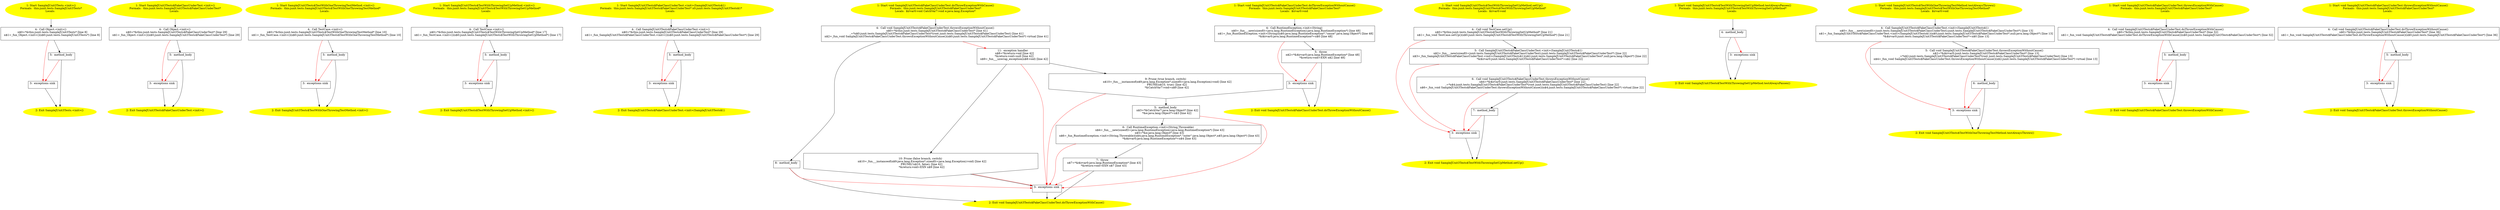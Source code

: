 /* @generated */
digraph cfg {
"junit.tests.SampleJUnit3Tests.<init>().1228e35140ab5689ddb210d3cf39b9a6_1" [label="1: Start SampleJUnit3Tests.<init>()\nFormals:  this:junit.tests.SampleJUnit3Tests*\nLocals:  \n  " color=yellow style=filled]
	

	 "junit.tests.SampleJUnit3Tests.<init>().1228e35140ab5689ddb210d3cf39b9a6_1" -> "junit.tests.SampleJUnit3Tests.<init>().1228e35140ab5689ddb210d3cf39b9a6_4" ;
"junit.tests.SampleJUnit3Tests.<init>().1228e35140ab5689ddb210d3cf39b9a6_2" [label="2: Exit SampleJUnit3Tests.<init>() \n  " color=yellow style=filled]
	

"junit.tests.SampleJUnit3Tests.<init>().1228e35140ab5689ddb210d3cf39b9a6_3" [label="3:  exceptions sink \n  " shape="box"]
	

	 "junit.tests.SampleJUnit3Tests.<init>().1228e35140ab5689ddb210d3cf39b9a6_3" -> "junit.tests.SampleJUnit3Tests.<init>().1228e35140ab5689ddb210d3cf39b9a6_2" ;
"junit.tests.SampleJUnit3Tests.<init>().1228e35140ab5689ddb210d3cf39b9a6_4" [label="4:  Call Object.<init>() \n   n$0=*&this:junit.tests.SampleJUnit3Tests* [line 8]\n  n$1=_fun_Object.<init>()(n$0:junit.tests.SampleJUnit3Tests*) [line 8]\n " shape="box"]
	

	 "junit.tests.SampleJUnit3Tests.<init>().1228e35140ab5689ddb210d3cf39b9a6_4" -> "junit.tests.SampleJUnit3Tests.<init>().1228e35140ab5689ddb210d3cf39b9a6_5" ;
	 "junit.tests.SampleJUnit3Tests.<init>().1228e35140ab5689ddb210d3cf39b9a6_4" -> "junit.tests.SampleJUnit3Tests.<init>().1228e35140ab5689ddb210d3cf39b9a6_3" [color="red" ];
"junit.tests.SampleJUnit3Tests.<init>().1228e35140ab5689ddb210d3cf39b9a6_5" [label="5:  method_body \n  " shape="box"]
	

	 "junit.tests.SampleJUnit3Tests.<init>().1228e35140ab5689ddb210d3cf39b9a6_5" -> "junit.tests.SampleJUnit3Tests.<init>().1228e35140ab5689ddb210d3cf39b9a6_2" ;
	 "junit.tests.SampleJUnit3Tests.<init>().1228e35140ab5689ddb210d3cf39b9a6_5" -> "junit.tests.SampleJUnit3Tests.<init>().1228e35140ab5689ddb210d3cf39b9a6_3" [color="red" ];
"junit.tests.SampleJUnit3Tests$FakeClassUnderTest.<init>().aaafb9eef0e173ea286e166550445005_1" [label="1: Start SampleJUnit3Tests$FakeClassUnderTest.<init>()\nFormals:  this:junit.tests.SampleJUnit3Tests$FakeClassUnderTest*\nLocals:  \n  " color=yellow style=filled]
	

	 "junit.tests.SampleJUnit3Tests$FakeClassUnderTest.<init>().aaafb9eef0e173ea286e166550445005_1" -> "junit.tests.SampleJUnit3Tests$FakeClassUnderTest.<init>().aaafb9eef0e173ea286e166550445005_4" ;
"junit.tests.SampleJUnit3Tests$FakeClassUnderTest.<init>().aaafb9eef0e173ea286e166550445005_2" [label="2: Exit SampleJUnit3Tests$FakeClassUnderTest.<init>() \n  " color=yellow style=filled]
	

"junit.tests.SampleJUnit3Tests$FakeClassUnderTest.<init>().aaafb9eef0e173ea286e166550445005_3" [label="3:  exceptions sink \n  " shape="box"]
	

	 "junit.tests.SampleJUnit3Tests$FakeClassUnderTest.<init>().aaafb9eef0e173ea286e166550445005_3" -> "junit.tests.SampleJUnit3Tests$FakeClassUnderTest.<init>().aaafb9eef0e173ea286e166550445005_2" ;
"junit.tests.SampleJUnit3Tests$FakeClassUnderTest.<init>().aaafb9eef0e173ea286e166550445005_4" [label="4:  Call Object.<init>() \n   n$0=*&this:junit.tests.SampleJUnit3Tests$FakeClassUnderTest* [line 29]\n  n$1=_fun_Object.<init>()(n$0:junit.tests.SampleJUnit3Tests$FakeClassUnderTest*) [line 29]\n " shape="box"]
	

	 "junit.tests.SampleJUnit3Tests$FakeClassUnderTest.<init>().aaafb9eef0e173ea286e166550445005_4" -> "junit.tests.SampleJUnit3Tests$FakeClassUnderTest.<init>().aaafb9eef0e173ea286e166550445005_5" ;
	 "junit.tests.SampleJUnit3Tests$FakeClassUnderTest.<init>().aaafb9eef0e173ea286e166550445005_4" -> "junit.tests.SampleJUnit3Tests$FakeClassUnderTest.<init>().aaafb9eef0e173ea286e166550445005_3" [color="red" ];
"junit.tests.SampleJUnit3Tests$FakeClassUnderTest.<init>().aaafb9eef0e173ea286e166550445005_5" [label="5:  method_body \n  " shape="box"]
	

	 "junit.tests.SampleJUnit3Tests$FakeClassUnderTest.<init>().aaafb9eef0e173ea286e166550445005_5" -> "junit.tests.SampleJUnit3Tests$FakeClassUnderTest.<init>().aaafb9eef0e173ea286e166550445005_2" ;
	 "junit.tests.SampleJUnit3Tests$FakeClassUnderTest.<init>().aaafb9eef0e173ea286e166550445005_5" -> "junit.tests.SampleJUnit3Tests$FakeClassUnderTest.<init>().aaafb9eef0e173ea286e166550445005_3" [color="red" ];
"junit.tests.SampleJUnit3Tests$TestWithOneThrowingTestMethod.<init>().9f5c295ded2c5112a39e0e177d56e589_1" [label="1: Start SampleJUnit3Tests$TestWithOneThrowingTestMethod.<init>()\nFormals:  this:junit.tests.SampleJUnit3Tests$TestWithOneThrowingTestMethod*\nLocals:  \n  " color=yellow style=filled]
	

	 "junit.tests.SampleJUnit3Tests$TestWithOneThrowingTestMethod.<init>().9f5c295ded2c5112a39e0e177d56e589_1" -> "junit.tests.SampleJUnit3Tests$TestWithOneThrowingTestMethod.<init>().9f5c295ded2c5112a39e0e177d56e589_4" ;
"junit.tests.SampleJUnit3Tests$TestWithOneThrowingTestMethod.<init>().9f5c295ded2c5112a39e0e177d56e589_2" [label="2: Exit SampleJUnit3Tests$TestWithOneThrowingTestMethod.<init>() \n  " color=yellow style=filled]
	

"junit.tests.SampleJUnit3Tests$TestWithOneThrowingTestMethod.<init>().9f5c295ded2c5112a39e0e177d56e589_3" [label="3:  exceptions sink \n  " shape="box"]
	

	 "junit.tests.SampleJUnit3Tests$TestWithOneThrowingTestMethod.<init>().9f5c295ded2c5112a39e0e177d56e589_3" -> "junit.tests.SampleJUnit3Tests$TestWithOneThrowingTestMethod.<init>().9f5c295ded2c5112a39e0e177d56e589_2" ;
"junit.tests.SampleJUnit3Tests$TestWithOneThrowingTestMethod.<init>().9f5c295ded2c5112a39e0e177d56e589_4" [label="4:  Call TestCase.<init>() \n   n$0=*&this:junit.tests.SampleJUnit3Tests$TestWithOneThrowingTestMethod* [line 10]\n  n$1=_fun_TestCase.<init>()(n$0:junit.tests.SampleJUnit3Tests$TestWithOneThrowingTestMethod*) [line 10]\n " shape="box"]
	

	 "junit.tests.SampleJUnit3Tests$TestWithOneThrowingTestMethod.<init>().9f5c295ded2c5112a39e0e177d56e589_4" -> "junit.tests.SampleJUnit3Tests$TestWithOneThrowingTestMethod.<init>().9f5c295ded2c5112a39e0e177d56e589_5" ;
	 "junit.tests.SampleJUnit3Tests$TestWithOneThrowingTestMethod.<init>().9f5c295ded2c5112a39e0e177d56e589_4" -> "junit.tests.SampleJUnit3Tests$TestWithOneThrowingTestMethod.<init>().9f5c295ded2c5112a39e0e177d56e589_3" [color="red" ];
"junit.tests.SampleJUnit3Tests$TestWithOneThrowingTestMethod.<init>().9f5c295ded2c5112a39e0e177d56e589_5" [label="5:  method_body \n  " shape="box"]
	

	 "junit.tests.SampleJUnit3Tests$TestWithOneThrowingTestMethod.<init>().9f5c295ded2c5112a39e0e177d56e589_5" -> "junit.tests.SampleJUnit3Tests$TestWithOneThrowingTestMethod.<init>().9f5c295ded2c5112a39e0e177d56e589_2" ;
	 "junit.tests.SampleJUnit3Tests$TestWithOneThrowingTestMethod.<init>().9f5c295ded2c5112a39e0e177d56e589_5" -> "junit.tests.SampleJUnit3Tests$TestWithOneThrowingTestMethod.<init>().9f5c295ded2c5112a39e0e177d56e589_3" [color="red" ];
"junit.tests.SampleJUnit3Tests$TestWithThrowingSetUpMethod.<init>().1bddb29b7a64970adbee487680e95106_1" [label="1: Start SampleJUnit3Tests$TestWithThrowingSetUpMethod.<init>()\nFormals:  this:junit.tests.SampleJUnit3Tests$TestWithThrowingSetUpMethod*\nLocals:  \n  " color=yellow style=filled]
	

	 "junit.tests.SampleJUnit3Tests$TestWithThrowingSetUpMethod.<init>().1bddb29b7a64970adbee487680e95106_1" -> "junit.tests.SampleJUnit3Tests$TestWithThrowingSetUpMethod.<init>().1bddb29b7a64970adbee487680e95106_4" ;
"junit.tests.SampleJUnit3Tests$TestWithThrowingSetUpMethod.<init>().1bddb29b7a64970adbee487680e95106_2" [label="2: Exit SampleJUnit3Tests$TestWithThrowingSetUpMethod.<init>() \n  " color=yellow style=filled]
	

"junit.tests.SampleJUnit3Tests$TestWithThrowingSetUpMethod.<init>().1bddb29b7a64970adbee487680e95106_3" [label="3:  exceptions sink \n  " shape="box"]
	

	 "junit.tests.SampleJUnit3Tests$TestWithThrowingSetUpMethod.<init>().1bddb29b7a64970adbee487680e95106_3" -> "junit.tests.SampleJUnit3Tests$TestWithThrowingSetUpMethod.<init>().1bddb29b7a64970adbee487680e95106_2" ;
"junit.tests.SampleJUnit3Tests$TestWithThrowingSetUpMethod.<init>().1bddb29b7a64970adbee487680e95106_4" [label="4:  Call TestCase.<init>() \n   n$0=*&this:junit.tests.SampleJUnit3Tests$TestWithThrowingSetUpMethod* [line 17]\n  n$1=_fun_TestCase.<init>()(n$0:junit.tests.SampleJUnit3Tests$TestWithThrowingSetUpMethod*) [line 17]\n " shape="box"]
	

	 "junit.tests.SampleJUnit3Tests$TestWithThrowingSetUpMethod.<init>().1bddb29b7a64970adbee487680e95106_4" -> "junit.tests.SampleJUnit3Tests$TestWithThrowingSetUpMethod.<init>().1bddb29b7a64970adbee487680e95106_5" ;
	 "junit.tests.SampleJUnit3Tests$TestWithThrowingSetUpMethod.<init>().1bddb29b7a64970adbee487680e95106_4" -> "junit.tests.SampleJUnit3Tests$TestWithThrowingSetUpMethod.<init>().1bddb29b7a64970adbee487680e95106_3" [color="red" ];
"junit.tests.SampleJUnit3Tests$TestWithThrowingSetUpMethod.<init>().1bddb29b7a64970adbee487680e95106_5" [label="5:  method_body \n  " shape="box"]
	

	 "junit.tests.SampleJUnit3Tests$TestWithThrowingSetUpMethod.<init>().1bddb29b7a64970adbee487680e95106_5" -> "junit.tests.SampleJUnit3Tests$TestWithThrowingSetUpMethod.<init>().1bddb29b7a64970adbee487680e95106_2" ;
	 "junit.tests.SampleJUnit3Tests$TestWithThrowingSetUpMethod.<init>().1bddb29b7a64970adbee487680e95106_5" -> "junit.tests.SampleJUnit3Tests$TestWithThrowingSetUpMethod.<init>().1bddb29b7a64970adbee487680e95106_3" [color="red" ];
"junit.tests.SampleJUnit3Tests$FakeClassUnderTest.<init>(junit.tests.SampleJUnit3Tests$1).57675d90e89cbffa20203db6759f177a_1" [label="1: Start SampleJUnit3Tests$FakeClassUnderTest.<init>(SampleJUnit3Tests$1)\nFormals:  this:junit.tests.SampleJUnit3Tests$FakeClassUnderTest* x0:junit.tests.SampleJUnit3Tests$1*\nLocals:  \n  " color=yellow style=filled]
	

	 "junit.tests.SampleJUnit3Tests$FakeClassUnderTest.<init>(junit.tests.SampleJUnit3Tests$1).57675d90e89cbffa20203db6759f177a_1" -> "junit.tests.SampleJUnit3Tests$FakeClassUnderTest.<init>(junit.tests.SampleJUnit3Tests$1).57675d90e89cbffa20203db6759f177a_4" ;
"junit.tests.SampleJUnit3Tests$FakeClassUnderTest.<init>(junit.tests.SampleJUnit3Tests$1).57675d90e89cbffa20203db6759f177a_2" [label="2: Exit SampleJUnit3Tests$FakeClassUnderTest.<init>(SampleJUnit3Tests$1) \n  " color=yellow style=filled]
	

"junit.tests.SampleJUnit3Tests$FakeClassUnderTest.<init>(junit.tests.SampleJUnit3Tests$1).57675d90e89cbffa20203db6759f177a_3" [label="3:  exceptions sink \n  " shape="box"]
	

	 "junit.tests.SampleJUnit3Tests$FakeClassUnderTest.<init>(junit.tests.SampleJUnit3Tests$1).57675d90e89cbffa20203db6759f177a_3" -> "junit.tests.SampleJUnit3Tests$FakeClassUnderTest.<init>(junit.tests.SampleJUnit3Tests$1).57675d90e89cbffa20203db6759f177a_2" ;
"junit.tests.SampleJUnit3Tests$FakeClassUnderTest.<init>(junit.tests.SampleJUnit3Tests$1).57675d90e89cbffa20203db6759f177a_4" [label="4:  Call SampleJUnit3Tests$FakeClassUnderTest.<init>() \n   n$0=*&this:junit.tests.SampleJUnit3Tests$FakeClassUnderTest* [line 29]\n  n$1=_fun_SampleJUnit3Tests$FakeClassUnderTest.<init>()(n$0:junit.tests.SampleJUnit3Tests$FakeClassUnderTest*) [line 29]\n " shape="box"]
	

	 "junit.tests.SampleJUnit3Tests$FakeClassUnderTest.<init>(junit.tests.SampleJUnit3Tests$1).57675d90e89cbffa20203db6759f177a_4" -> "junit.tests.SampleJUnit3Tests$FakeClassUnderTest.<init>(junit.tests.SampleJUnit3Tests$1).57675d90e89cbffa20203db6759f177a_5" ;
	 "junit.tests.SampleJUnit3Tests$FakeClassUnderTest.<init>(junit.tests.SampleJUnit3Tests$1).57675d90e89cbffa20203db6759f177a_4" -> "junit.tests.SampleJUnit3Tests$FakeClassUnderTest.<init>(junit.tests.SampleJUnit3Tests$1).57675d90e89cbffa20203db6759f177a_3" [color="red" ];
"junit.tests.SampleJUnit3Tests$FakeClassUnderTest.<init>(junit.tests.SampleJUnit3Tests$1).57675d90e89cbffa20203db6759f177a_5" [label="5:  method_body \n  " shape="box"]
	

	 "junit.tests.SampleJUnit3Tests$FakeClassUnderTest.<init>(junit.tests.SampleJUnit3Tests$1).57675d90e89cbffa20203db6759f177a_5" -> "junit.tests.SampleJUnit3Tests$FakeClassUnderTest.<init>(junit.tests.SampleJUnit3Tests$1).57675d90e89cbffa20203db6759f177a_2" ;
	 "junit.tests.SampleJUnit3Tests$FakeClassUnderTest.<init>(junit.tests.SampleJUnit3Tests$1).57675d90e89cbffa20203db6759f177a_5" -> "junit.tests.SampleJUnit3Tests$FakeClassUnderTest.<init>(junit.tests.SampleJUnit3Tests$1).57675d90e89cbffa20203db6759f177a_3" [color="red" ];
"junit.tests.SampleJUnit3Tests$FakeClassUnderTest.doThrowExceptionWithCause():void.85aa9318cd1348ac11d1b9b3bd4ca924_1" [label="1: Start void SampleJUnit3Tests$FakeClassUnderTest.doThrowExceptionWithCause()\nFormals:  this:junit.tests.SampleJUnit3Tests$FakeClassUnderTest*\nLocals:  $irvar0:void CatchVar7:void e:java.lang.Exception* \n  " color=yellow style=filled]
	

	 "junit.tests.SampleJUnit3Tests$FakeClassUnderTest.doThrowExceptionWithCause():void.85aa9318cd1348ac11d1b9b3bd4ca924_1" -> "junit.tests.SampleJUnit3Tests$FakeClassUnderTest.doThrowExceptionWithCause():void.85aa9318cd1348ac11d1b9b3bd4ca924_4" ;
"junit.tests.SampleJUnit3Tests$FakeClassUnderTest.doThrowExceptionWithCause():void.85aa9318cd1348ac11d1b9b3bd4ca924_2" [label="2: Exit void SampleJUnit3Tests$FakeClassUnderTest.doThrowExceptionWithCause() \n  " color=yellow style=filled]
	

"junit.tests.SampleJUnit3Tests$FakeClassUnderTest.doThrowExceptionWithCause():void.85aa9318cd1348ac11d1b9b3bd4ca924_3" [label="3:  exceptions sink \n  " shape="box"]
	

	 "junit.tests.SampleJUnit3Tests$FakeClassUnderTest.doThrowExceptionWithCause():void.85aa9318cd1348ac11d1b9b3bd4ca924_3" -> "junit.tests.SampleJUnit3Tests$FakeClassUnderTest.doThrowExceptionWithCause():void.85aa9318cd1348ac11d1b9b3bd4ca924_2" ;
"junit.tests.SampleJUnit3Tests$FakeClassUnderTest.doThrowExceptionWithCause():void.85aa9318cd1348ac11d1b9b3bd4ca924_4" [label="4:  Call void SampleJUnit3Tests$FakeClassUnderTest.throwsExceptionWithoutCause() \n   n$0=*&this:junit.tests.SampleJUnit3Tests$FakeClassUnderTest* [line 41]\n  _=*n$0:junit.tests.SampleJUnit3Tests$FakeClassUnderTest*(root junit.tests.SampleJUnit3Tests$FakeClassUnderTest) [line 41]\n  n$2=_fun_void SampleJUnit3Tests$FakeClassUnderTest.throwsExceptionWithoutCause()(n$0:junit.tests.SampleJUnit3Tests$FakeClassUnderTest*) virtual [line 41]\n " shape="box"]
	

	 "junit.tests.SampleJUnit3Tests$FakeClassUnderTest.doThrowExceptionWithCause():void.85aa9318cd1348ac11d1b9b3bd4ca924_4" -> "junit.tests.SampleJUnit3Tests$FakeClassUnderTest.doThrowExceptionWithCause():void.85aa9318cd1348ac11d1b9b3bd4ca924_8" ;
	 "junit.tests.SampleJUnit3Tests$FakeClassUnderTest.doThrowExceptionWithCause():void.85aa9318cd1348ac11d1b9b3bd4ca924_4" -> "junit.tests.SampleJUnit3Tests$FakeClassUnderTest.doThrowExceptionWithCause():void.85aa9318cd1348ac11d1b9b3bd4ca924_11" [color="red" ];
"junit.tests.SampleJUnit3Tests$FakeClassUnderTest.doThrowExceptionWithCause():void.85aa9318cd1348ac11d1b9b3bd4ca924_5" [label="5:  method_body \n   n$3=*&CatchVar7:java.lang.Object* [line 42]\n  *&e:java.lang.Object*=n$3 [line 42]\n " shape="box"]
	

	 "junit.tests.SampleJUnit3Tests$FakeClassUnderTest.doThrowExceptionWithCause():void.85aa9318cd1348ac11d1b9b3bd4ca924_5" -> "junit.tests.SampleJUnit3Tests$FakeClassUnderTest.doThrowExceptionWithCause():void.85aa9318cd1348ac11d1b9b3bd4ca924_6" ;
	 "junit.tests.SampleJUnit3Tests$FakeClassUnderTest.doThrowExceptionWithCause():void.85aa9318cd1348ac11d1b9b3bd4ca924_5" -> "junit.tests.SampleJUnit3Tests$FakeClassUnderTest.doThrowExceptionWithCause():void.85aa9318cd1348ac11d1b9b3bd4ca924_3" [color="red" ];
"junit.tests.SampleJUnit3Tests$FakeClassUnderTest.doThrowExceptionWithCause():void.85aa9318cd1348ac11d1b9b3bd4ca924_6" [label="6:  Call RuntimeException.<init>(String,Throwable) \n   n$4=_fun___new(sizeof(t=java.lang.RuntimeException):java.lang.RuntimeException*) [line 43]\n  n$5=*&e:java.lang.Object* [line 43]\n  n$6=_fun_RuntimeException.<init>(String,Throwable)(n$4:java.lang.RuntimeException*,\"outer\":java.lang.Object*,n$5:java.lang.Object*) [line 43]\n  *&$irvar0:java.lang.RuntimeException*=n$4 [line 43]\n " shape="box"]
	

	 "junit.tests.SampleJUnit3Tests$FakeClassUnderTest.doThrowExceptionWithCause():void.85aa9318cd1348ac11d1b9b3bd4ca924_6" -> "junit.tests.SampleJUnit3Tests$FakeClassUnderTest.doThrowExceptionWithCause():void.85aa9318cd1348ac11d1b9b3bd4ca924_7" ;
	 "junit.tests.SampleJUnit3Tests$FakeClassUnderTest.doThrowExceptionWithCause():void.85aa9318cd1348ac11d1b9b3bd4ca924_6" -> "junit.tests.SampleJUnit3Tests$FakeClassUnderTest.doThrowExceptionWithCause():void.85aa9318cd1348ac11d1b9b3bd4ca924_3" [color="red" ];
"junit.tests.SampleJUnit3Tests$FakeClassUnderTest.doThrowExceptionWithCause():void.85aa9318cd1348ac11d1b9b3bd4ca924_7" [label="7:  throw \n   n$7=*&$irvar0:java.lang.RuntimeException* [line 43]\n  *&return:void=EXN n$7 [line 43]\n " shape="box"]
	

	 "junit.tests.SampleJUnit3Tests$FakeClassUnderTest.doThrowExceptionWithCause():void.85aa9318cd1348ac11d1b9b3bd4ca924_7" -> "junit.tests.SampleJUnit3Tests$FakeClassUnderTest.doThrowExceptionWithCause():void.85aa9318cd1348ac11d1b9b3bd4ca924_2" ;
	 "junit.tests.SampleJUnit3Tests$FakeClassUnderTest.doThrowExceptionWithCause():void.85aa9318cd1348ac11d1b9b3bd4ca924_7" -> "junit.tests.SampleJUnit3Tests$FakeClassUnderTest.doThrowExceptionWithCause():void.85aa9318cd1348ac11d1b9b3bd4ca924_3" [color="red" ];
"junit.tests.SampleJUnit3Tests$FakeClassUnderTest.doThrowExceptionWithCause():void.85aa9318cd1348ac11d1b9b3bd4ca924_8" [label="8:  method_body \n  " shape="box"]
	

	 "junit.tests.SampleJUnit3Tests$FakeClassUnderTest.doThrowExceptionWithCause():void.85aa9318cd1348ac11d1b9b3bd4ca924_8" -> "junit.tests.SampleJUnit3Tests$FakeClassUnderTest.doThrowExceptionWithCause():void.85aa9318cd1348ac11d1b9b3bd4ca924_2" ;
	 "junit.tests.SampleJUnit3Tests$FakeClassUnderTest.doThrowExceptionWithCause():void.85aa9318cd1348ac11d1b9b3bd4ca924_8" -> "junit.tests.SampleJUnit3Tests$FakeClassUnderTest.doThrowExceptionWithCause():void.85aa9318cd1348ac11d1b9b3bd4ca924_3" [color="red" ];
"junit.tests.SampleJUnit3Tests$FakeClassUnderTest.doThrowExceptionWithCause():void.85aa9318cd1348ac11d1b9b3bd4ca924_9" [label="9: Prune (true branch, switch) \n   n$10=_fun___instanceof(n$9:java.lang.Exception*,sizeof(t=java.lang.Exception):void) [line 42]\n  PRUNE(n$10, true); [line 42]\n  *&CatchVar7:void=n$9 [line 42]\n " shape="invhouse"]
	

	 "junit.tests.SampleJUnit3Tests$FakeClassUnderTest.doThrowExceptionWithCause():void.85aa9318cd1348ac11d1b9b3bd4ca924_9" -> "junit.tests.SampleJUnit3Tests$FakeClassUnderTest.doThrowExceptionWithCause():void.85aa9318cd1348ac11d1b9b3bd4ca924_5" ;
	 "junit.tests.SampleJUnit3Tests$FakeClassUnderTest.doThrowExceptionWithCause():void.85aa9318cd1348ac11d1b9b3bd4ca924_9" -> "junit.tests.SampleJUnit3Tests$FakeClassUnderTest.doThrowExceptionWithCause():void.85aa9318cd1348ac11d1b9b3bd4ca924_3" [color="red" ];
"junit.tests.SampleJUnit3Tests$FakeClassUnderTest.doThrowExceptionWithCause():void.85aa9318cd1348ac11d1b9b3bd4ca924_10" [label="10: Prune (false branch, switch) \n   n$10=_fun___instanceof(n$9:java.lang.Exception*,sizeof(t=java.lang.Exception):void) [line 42]\n  PRUNE(!n$10, false); [line 42]\n  *&return:void=EXN n$9 [line 42]\n " shape="invhouse"]
	

	 "junit.tests.SampleJUnit3Tests$FakeClassUnderTest.doThrowExceptionWithCause():void.85aa9318cd1348ac11d1b9b3bd4ca924_10" -> "junit.tests.SampleJUnit3Tests$FakeClassUnderTest.doThrowExceptionWithCause():void.85aa9318cd1348ac11d1b9b3bd4ca924_3" ;
	 "junit.tests.SampleJUnit3Tests$FakeClassUnderTest.doThrowExceptionWithCause():void.85aa9318cd1348ac11d1b9b3bd4ca924_10" -> "junit.tests.SampleJUnit3Tests$FakeClassUnderTest.doThrowExceptionWithCause():void.85aa9318cd1348ac11d1b9b3bd4ca924_3" [color="red" ];
"junit.tests.SampleJUnit3Tests$FakeClassUnderTest.doThrowExceptionWithCause():void.85aa9318cd1348ac11d1b9b3bd4ca924_11" [label="11:  exception handler \n   n$8=*&return:void [line 42]\n  *&return:void=null [line 42]\n  n$9=_fun___unwrap_exception(n$8:void) [line 42]\n " shape="box"]
	

	 "junit.tests.SampleJUnit3Tests$FakeClassUnderTest.doThrowExceptionWithCause():void.85aa9318cd1348ac11d1b9b3bd4ca924_11" -> "junit.tests.SampleJUnit3Tests$FakeClassUnderTest.doThrowExceptionWithCause():void.85aa9318cd1348ac11d1b9b3bd4ca924_9" ;
	 "junit.tests.SampleJUnit3Tests$FakeClassUnderTest.doThrowExceptionWithCause():void.85aa9318cd1348ac11d1b9b3bd4ca924_11" -> "junit.tests.SampleJUnit3Tests$FakeClassUnderTest.doThrowExceptionWithCause():void.85aa9318cd1348ac11d1b9b3bd4ca924_10" ;
	 "junit.tests.SampleJUnit3Tests$FakeClassUnderTest.doThrowExceptionWithCause():void.85aa9318cd1348ac11d1b9b3bd4ca924_11" -> "junit.tests.SampleJUnit3Tests$FakeClassUnderTest.doThrowExceptionWithCause():void.85aa9318cd1348ac11d1b9b3bd4ca924_3" [color="red" ];
"junit.tests.SampleJUnit3Tests$FakeClassUnderTest.doThrowExceptionWithoutCause():void.47ead119248bb6640941c011ebb1da69_1" [label="1: Start void SampleJUnit3Tests$FakeClassUnderTest.doThrowExceptionWithoutCause()\nFormals:  this:junit.tests.SampleJUnit3Tests$FakeClassUnderTest*\nLocals:  $irvar0:void \n  " color=yellow style=filled]
	

	 "junit.tests.SampleJUnit3Tests$FakeClassUnderTest.doThrowExceptionWithoutCause():void.47ead119248bb6640941c011ebb1da69_1" -> "junit.tests.SampleJUnit3Tests$FakeClassUnderTest.doThrowExceptionWithoutCause():void.47ead119248bb6640941c011ebb1da69_4" ;
"junit.tests.SampleJUnit3Tests$FakeClassUnderTest.doThrowExceptionWithoutCause():void.47ead119248bb6640941c011ebb1da69_2" [label="2: Exit void SampleJUnit3Tests$FakeClassUnderTest.doThrowExceptionWithoutCause() \n  " color=yellow style=filled]
	

"junit.tests.SampleJUnit3Tests$FakeClassUnderTest.doThrowExceptionWithoutCause():void.47ead119248bb6640941c011ebb1da69_3" [label="3:  exceptions sink \n  " shape="box"]
	

	 "junit.tests.SampleJUnit3Tests$FakeClassUnderTest.doThrowExceptionWithoutCause():void.47ead119248bb6640941c011ebb1da69_3" -> "junit.tests.SampleJUnit3Tests$FakeClassUnderTest.doThrowExceptionWithoutCause():void.47ead119248bb6640941c011ebb1da69_2" ;
"junit.tests.SampleJUnit3Tests$FakeClassUnderTest.doThrowExceptionWithoutCause():void.47ead119248bb6640941c011ebb1da69_4" [label="4:  Call RuntimeException.<init>(String) \n   n$0=_fun___new(sizeof(t=java.lang.RuntimeException):java.lang.RuntimeException*) [line 48]\n  n$1=_fun_RuntimeException.<init>(String)(n$0:java.lang.RuntimeException*,\"cause\":java.lang.Object*) [line 48]\n  *&$irvar0:java.lang.RuntimeException*=n$0 [line 48]\n " shape="box"]
	

	 "junit.tests.SampleJUnit3Tests$FakeClassUnderTest.doThrowExceptionWithoutCause():void.47ead119248bb6640941c011ebb1da69_4" -> "junit.tests.SampleJUnit3Tests$FakeClassUnderTest.doThrowExceptionWithoutCause():void.47ead119248bb6640941c011ebb1da69_5" ;
	 "junit.tests.SampleJUnit3Tests$FakeClassUnderTest.doThrowExceptionWithoutCause():void.47ead119248bb6640941c011ebb1da69_4" -> "junit.tests.SampleJUnit3Tests$FakeClassUnderTest.doThrowExceptionWithoutCause():void.47ead119248bb6640941c011ebb1da69_3" [color="red" ];
"junit.tests.SampleJUnit3Tests$FakeClassUnderTest.doThrowExceptionWithoutCause():void.47ead119248bb6640941c011ebb1da69_5" [label="5:  throw \n   n$2=*&$irvar0:java.lang.RuntimeException* [line 48]\n  *&return:void=EXN n$2 [line 48]\n " shape="box"]
	

	 "junit.tests.SampleJUnit3Tests$FakeClassUnderTest.doThrowExceptionWithoutCause():void.47ead119248bb6640941c011ebb1da69_5" -> "junit.tests.SampleJUnit3Tests$FakeClassUnderTest.doThrowExceptionWithoutCause():void.47ead119248bb6640941c011ebb1da69_2" ;
	 "junit.tests.SampleJUnit3Tests$FakeClassUnderTest.doThrowExceptionWithoutCause():void.47ead119248bb6640941c011ebb1da69_5" -> "junit.tests.SampleJUnit3Tests$FakeClassUnderTest.doThrowExceptionWithoutCause():void.47ead119248bb6640941c011ebb1da69_3" [color="red" ];
"junit.tests.SampleJUnit3Tests$TestWithThrowingSetUpMethod.setUp():void.77996644cdd1ab3014827418bdee17a6_1" [label="1: Start void SampleJUnit3Tests$TestWithThrowingSetUpMethod.setUp()\nFormals:  this:junit.tests.SampleJUnit3Tests$TestWithThrowingSetUpMethod*\nLocals:  $irvar0:void \n  " color=yellow style=filled]
	

	 "junit.tests.SampleJUnit3Tests$TestWithThrowingSetUpMethod.setUp():void.77996644cdd1ab3014827418bdee17a6_1" -> "junit.tests.SampleJUnit3Tests$TestWithThrowingSetUpMethod.setUp():void.77996644cdd1ab3014827418bdee17a6_4" ;
"junit.tests.SampleJUnit3Tests$TestWithThrowingSetUpMethod.setUp():void.77996644cdd1ab3014827418bdee17a6_2" [label="2: Exit void SampleJUnit3Tests$TestWithThrowingSetUpMethod.setUp() \n  " color=yellow style=filled]
	

"junit.tests.SampleJUnit3Tests$TestWithThrowingSetUpMethod.setUp():void.77996644cdd1ab3014827418bdee17a6_3" [label="3:  exceptions sink \n  " shape="box"]
	

	 "junit.tests.SampleJUnit3Tests$TestWithThrowingSetUpMethod.setUp():void.77996644cdd1ab3014827418bdee17a6_3" -> "junit.tests.SampleJUnit3Tests$TestWithThrowingSetUpMethod.setUp():void.77996644cdd1ab3014827418bdee17a6_2" ;
"junit.tests.SampleJUnit3Tests$TestWithThrowingSetUpMethod.setUp():void.77996644cdd1ab3014827418bdee17a6_4" [label="4:  Call void TestCase.setUp() \n   n$0=*&this:junit.tests.SampleJUnit3Tests$TestWithThrowingSetUpMethod* [line 21]\n  n$1=_fun_void TestCase.setUp()(n$0:junit.tests.SampleJUnit3Tests$TestWithThrowingSetUpMethod*) [line 21]\n " shape="box"]
	

	 "junit.tests.SampleJUnit3Tests$TestWithThrowingSetUpMethod.setUp():void.77996644cdd1ab3014827418bdee17a6_4" -> "junit.tests.SampleJUnit3Tests$TestWithThrowingSetUpMethod.setUp():void.77996644cdd1ab3014827418bdee17a6_5" ;
	 "junit.tests.SampleJUnit3Tests$TestWithThrowingSetUpMethod.setUp():void.77996644cdd1ab3014827418bdee17a6_4" -> "junit.tests.SampleJUnit3Tests$TestWithThrowingSetUpMethod.setUp():void.77996644cdd1ab3014827418bdee17a6_3" [color="red" ];
"junit.tests.SampleJUnit3Tests$TestWithThrowingSetUpMethod.setUp():void.77996644cdd1ab3014827418bdee17a6_5" [label="5:  Call SampleJUnit3Tests$FakeClassUnderTest.<init>(SampleJUnit3Tests$1) \n   n$2=_fun___new(sizeof(t=junit.tests.SampleJUnit3Tests$FakeClassUnderTest):junit.tests.SampleJUnit3Tests$FakeClassUnderTest*) [line 22]\n  n$3=_fun_SampleJUnit3Tests$FakeClassUnderTest.<init>(SampleJUnit3Tests$1)(n$2:junit.tests.SampleJUnit3Tests$FakeClassUnderTest*,null:java.lang.Object*) [line 22]\n  *&$irvar0:junit.tests.SampleJUnit3Tests$FakeClassUnderTest*=n$2 [line 22]\n " shape="box"]
	

	 "junit.tests.SampleJUnit3Tests$TestWithThrowingSetUpMethod.setUp():void.77996644cdd1ab3014827418bdee17a6_5" -> "junit.tests.SampleJUnit3Tests$TestWithThrowingSetUpMethod.setUp():void.77996644cdd1ab3014827418bdee17a6_6" ;
	 "junit.tests.SampleJUnit3Tests$TestWithThrowingSetUpMethod.setUp():void.77996644cdd1ab3014827418bdee17a6_5" -> "junit.tests.SampleJUnit3Tests$TestWithThrowingSetUpMethod.setUp():void.77996644cdd1ab3014827418bdee17a6_3" [color="red" ];
"junit.tests.SampleJUnit3Tests$TestWithThrowingSetUpMethod.setUp():void.77996644cdd1ab3014827418bdee17a6_6" [label="6:  Call void SampleJUnit3Tests$FakeClassUnderTest.throwsExceptionWithoutCause() \n   n$4=*&$irvar0:junit.tests.SampleJUnit3Tests$FakeClassUnderTest* [line 22]\n  _=*n$4:junit.tests.SampleJUnit3Tests$FakeClassUnderTest*(root junit.tests.SampleJUnit3Tests$FakeClassUnderTest) [line 22]\n  n$6=_fun_void SampleJUnit3Tests$FakeClassUnderTest.throwsExceptionWithoutCause()(n$4:junit.tests.SampleJUnit3Tests$FakeClassUnderTest*) virtual [line 22]\n " shape="box"]
	

	 "junit.tests.SampleJUnit3Tests$TestWithThrowingSetUpMethod.setUp():void.77996644cdd1ab3014827418bdee17a6_6" -> "junit.tests.SampleJUnit3Tests$TestWithThrowingSetUpMethod.setUp():void.77996644cdd1ab3014827418bdee17a6_7" ;
	 "junit.tests.SampleJUnit3Tests$TestWithThrowingSetUpMethod.setUp():void.77996644cdd1ab3014827418bdee17a6_6" -> "junit.tests.SampleJUnit3Tests$TestWithThrowingSetUpMethod.setUp():void.77996644cdd1ab3014827418bdee17a6_3" [color="red" ];
"junit.tests.SampleJUnit3Tests$TestWithThrowingSetUpMethod.setUp():void.77996644cdd1ab3014827418bdee17a6_7" [label="7:  method_body \n  " shape="box"]
	

	 "junit.tests.SampleJUnit3Tests$TestWithThrowingSetUpMethod.setUp():void.77996644cdd1ab3014827418bdee17a6_7" -> "junit.tests.SampleJUnit3Tests$TestWithThrowingSetUpMethod.setUp():void.77996644cdd1ab3014827418bdee17a6_2" ;
	 "junit.tests.SampleJUnit3Tests$TestWithThrowingSetUpMethod.setUp():void.77996644cdd1ab3014827418bdee17a6_7" -> "junit.tests.SampleJUnit3Tests$TestWithThrowingSetUpMethod.setUp():void.77996644cdd1ab3014827418bdee17a6_3" [color="red" ];
"junit.tests.SampleJUnit3Tests$TestWithThrowingSetUpMethod.testAlwaysPasses():void.9901e0ccd2d0a309fc5aef0fde049f2b_1" [label="1: Start void SampleJUnit3Tests$TestWithThrowingSetUpMethod.testAlwaysPasses()\nFormals:  this:junit.tests.SampleJUnit3Tests$TestWithThrowingSetUpMethod*\nLocals:  \n  " color=yellow style=filled]
	

	 "junit.tests.SampleJUnit3Tests$TestWithThrowingSetUpMethod.testAlwaysPasses():void.9901e0ccd2d0a309fc5aef0fde049f2b_1" -> "junit.tests.SampleJUnit3Tests$TestWithThrowingSetUpMethod.testAlwaysPasses():void.9901e0ccd2d0a309fc5aef0fde049f2b_4" ;
"junit.tests.SampleJUnit3Tests$TestWithThrowingSetUpMethod.testAlwaysPasses():void.9901e0ccd2d0a309fc5aef0fde049f2b_2" [label="2: Exit void SampleJUnit3Tests$TestWithThrowingSetUpMethod.testAlwaysPasses() \n  " color=yellow style=filled]
	

"junit.tests.SampleJUnit3Tests$TestWithThrowingSetUpMethod.testAlwaysPasses():void.9901e0ccd2d0a309fc5aef0fde049f2b_3" [label="3:  exceptions sink \n  " shape="box"]
	

	 "junit.tests.SampleJUnit3Tests$TestWithThrowingSetUpMethod.testAlwaysPasses():void.9901e0ccd2d0a309fc5aef0fde049f2b_3" -> "junit.tests.SampleJUnit3Tests$TestWithThrowingSetUpMethod.testAlwaysPasses():void.9901e0ccd2d0a309fc5aef0fde049f2b_2" ;
"junit.tests.SampleJUnit3Tests$TestWithThrowingSetUpMethod.testAlwaysPasses():void.9901e0ccd2d0a309fc5aef0fde049f2b_4" [label="4:  method_body \n  " shape="box"]
	

	 "junit.tests.SampleJUnit3Tests$TestWithThrowingSetUpMethod.testAlwaysPasses():void.9901e0ccd2d0a309fc5aef0fde049f2b_4" -> "junit.tests.SampleJUnit3Tests$TestWithThrowingSetUpMethod.testAlwaysPasses():void.9901e0ccd2d0a309fc5aef0fde049f2b_2" ;
	 "junit.tests.SampleJUnit3Tests$TestWithThrowingSetUpMethod.testAlwaysPasses():void.9901e0ccd2d0a309fc5aef0fde049f2b_4" -> "junit.tests.SampleJUnit3Tests$TestWithThrowingSetUpMethod.testAlwaysPasses():void.9901e0ccd2d0a309fc5aef0fde049f2b_3" [color="red" ];
"junit.tests.SampleJUnit3Tests$TestWithOneThrowingTestMethod.testAlwaysThrows():void.c3cbe643f767d54693995efe18b26f51_1" [label="1: Start void SampleJUnit3Tests$TestWithOneThrowingTestMethod.testAlwaysThrows()\nFormals:  this:junit.tests.SampleJUnit3Tests$TestWithOneThrowingTestMethod*\nLocals:  $irvar0:void \n  " color=yellow style=filled]
	

	 "junit.tests.SampleJUnit3Tests$TestWithOneThrowingTestMethod.testAlwaysThrows():void.c3cbe643f767d54693995efe18b26f51_1" -> "junit.tests.SampleJUnit3Tests$TestWithOneThrowingTestMethod.testAlwaysThrows():void.c3cbe643f767d54693995efe18b26f51_4" ;
"junit.tests.SampleJUnit3Tests$TestWithOneThrowingTestMethod.testAlwaysThrows():void.c3cbe643f767d54693995efe18b26f51_2" [label="2: Exit void SampleJUnit3Tests$TestWithOneThrowingTestMethod.testAlwaysThrows() \n  " color=yellow style=filled]
	

"junit.tests.SampleJUnit3Tests$TestWithOneThrowingTestMethod.testAlwaysThrows():void.c3cbe643f767d54693995efe18b26f51_3" [label="3:  exceptions sink \n  " shape="box"]
	

	 "junit.tests.SampleJUnit3Tests$TestWithOneThrowingTestMethod.testAlwaysThrows():void.c3cbe643f767d54693995efe18b26f51_3" -> "junit.tests.SampleJUnit3Tests$TestWithOneThrowingTestMethod.testAlwaysThrows():void.c3cbe643f767d54693995efe18b26f51_2" ;
"junit.tests.SampleJUnit3Tests$TestWithOneThrowingTestMethod.testAlwaysThrows():void.c3cbe643f767d54693995efe18b26f51_4" [label="4:  Call SampleJUnit3Tests$FakeClassUnderTest.<init>(SampleJUnit3Tests$1) \n   n$0=_fun___new(sizeof(t=junit.tests.SampleJUnit3Tests$FakeClassUnderTest):junit.tests.SampleJUnit3Tests$FakeClassUnderTest*) [line 13]\n  n$1=_fun_SampleJUnit3Tests$FakeClassUnderTest.<init>(SampleJUnit3Tests$1)(n$0:junit.tests.SampleJUnit3Tests$FakeClassUnderTest*,null:java.lang.Object*) [line 13]\n  *&$irvar0:junit.tests.SampleJUnit3Tests$FakeClassUnderTest*=n$0 [line 13]\n " shape="box"]
	

	 "junit.tests.SampleJUnit3Tests$TestWithOneThrowingTestMethod.testAlwaysThrows():void.c3cbe643f767d54693995efe18b26f51_4" -> "junit.tests.SampleJUnit3Tests$TestWithOneThrowingTestMethod.testAlwaysThrows():void.c3cbe643f767d54693995efe18b26f51_5" ;
	 "junit.tests.SampleJUnit3Tests$TestWithOneThrowingTestMethod.testAlwaysThrows():void.c3cbe643f767d54693995efe18b26f51_4" -> "junit.tests.SampleJUnit3Tests$TestWithOneThrowingTestMethod.testAlwaysThrows():void.c3cbe643f767d54693995efe18b26f51_3" [color="red" ];
"junit.tests.SampleJUnit3Tests$TestWithOneThrowingTestMethod.testAlwaysThrows():void.c3cbe643f767d54693995efe18b26f51_5" [label="5:  Call void SampleJUnit3Tests$FakeClassUnderTest.throwsExceptionWithoutCause() \n   n$2=*&$irvar0:junit.tests.SampleJUnit3Tests$FakeClassUnderTest* [line 13]\n  _=*n$2:junit.tests.SampleJUnit3Tests$FakeClassUnderTest*(root junit.tests.SampleJUnit3Tests$FakeClassUnderTest) [line 13]\n  n$4=_fun_void SampleJUnit3Tests$FakeClassUnderTest.throwsExceptionWithoutCause()(n$2:junit.tests.SampleJUnit3Tests$FakeClassUnderTest*) virtual [line 13]\n " shape="box"]
	

	 "junit.tests.SampleJUnit3Tests$TestWithOneThrowingTestMethod.testAlwaysThrows():void.c3cbe643f767d54693995efe18b26f51_5" -> "junit.tests.SampleJUnit3Tests$TestWithOneThrowingTestMethod.testAlwaysThrows():void.c3cbe643f767d54693995efe18b26f51_6" ;
	 "junit.tests.SampleJUnit3Tests$TestWithOneThrowingTestMethod.testAlwaysThrows():void.c3cbe643f767d54693995efe18b26f51_5" -> "junit.tests.SampleJUnit3Tests$TestWithOneThrowingTestMethod.testAlwaysThrows():void.c3cbe643f767d54693995efe18b26f51_3" [color="red" ];
"junit.tests.SampleJUnit3Tests$TestWithOneThrowingTestMethod.testAlwaysThrows():void.c3cbe643f767d54693995efe18b26f51_6" [label="6:  method_body \n  " shape="box"]
	

	 "junit.tests.SampleJUnit3Tests$TestWithOneThrowingTestMethod.testAlwaysThrows():void.c3cbe643f767d54693995efe18b26f51_6" -> "junit.tests.SampleJUnit3Tests$TestWithOneThrowingTestMethod.testAlwaysThrows():void.c3cbe643f767d54693995efe18b26f51_2" ;
	 "junit.tests.SampleJUnit3Tests$TestWithOneThrowingTestMethod.testAlwaysThrows():void.c3cbe643f767d54693995efe18b26f51_6" -> "junit.tests.SampleJUnit3Tests$TestWithOneThrowingTestMethod.testAlwaysThrows():void.c3cbe643f767d54693995efe18b26f51_3" [color="red" ];
"junit.tests.SampleJUnit3Tests$FakeClassUnderTest.throwsExceptionWithCause():void.af9674d81deac26a7d81438571f28c99_1" [label="1: Start void SampleJUnit3Tests$FakeClassUnderTest.throwsExceptionWithCause()\nFormals:  this:junit.tests.SampleJUnit3Tests$FakeClassUnderTest*\nLocals:  \n  " color=yellow style=filled]
	

	 "junit.tests.SampleJUnit3Tests$FakeClassUnderTest.throwsExceptionWithCause():void.af9674d81deac26a7d81438571f28c99_1" -> "junit.tests.SampleJUnit3Tests$FakeClassUnderTest.throwsExceptionWithCause():void.af9674d81deac26a7d81438571f28c99_4" ;
"junit.tests.SampleJUnit3Tests$FakeClassUnderTest.throwsExceptionWithCause():void.af9674d81deac26a7d81438571f28c99_2" [label="2: Exit void SampleJUnit3Tests$FakeClassUnderTest.throwsExceptionWithCause() \n  " color=yellow style=filled]
	

"junit.tests.SampleJUnit3Tests$FakeClassUnderTest.throwsExceptionWithCause():void.af9674d81deac26a7d81438571f28c99_3" [label="3:  exceptions sink \n  " shape="box"]
	

	 "junit.tests.SampleJUnit3Tests$FakeClassUnderTest.throwsExceptionWithCause():void.af9674d81deac26a7d81438571f28c99_3" -> "junit.tests.SampleJUnit3Tests$FakeClassUnderTest.throwsExceptionWithCause():void.af9674d81deac26a7d81438571f28c99_2" ;
"junit.tests.SampleJUnit3Tests$FakeClassUnderTest.throwsExceptionWithCause():void.af9674d81deac26a7d81438571f28c99_4" [label="4:  Call void SampleJUnit3Tests$FakeClassUnderTest.doThrowExceptionWithCause() \n   n$0=*&this:junit.tests.SampleJUnit3Tests$FakeClassUnderTest* [line 32]\n  n$1=_fun_void SampleJUnit3Tests$FakeClassUnderTest.doThrowExceptionWithCause()(n$0:junit.tests.SampleJUnit3Tests$FakeClassUnderTest*) [line 32]\n " shape="box"]
	

	 "junit.tests.SampleJUnit3Tests$FakeClassUnderTest.throwsExceptionWithCause():void.af9674d81deac26a7d81438571f28c99_4" -> "junit.tests.SampleJUnit3Tests$FakeClassUnderTest.throwsExceptionWithCause():void.af9674d81deac26a7d81438571f28c99_5" ;
	 "junit.tests.SampleJUnit3Tests$FakeClassUnderTest.throwsExceptionWithCause():void.af9674d81deac26a7d81438571f28c99_4" -> "junit.tests.SampleJUnit3Tests$FakeClassUnderTest.throwsExceptionWithCause():void.af9674d81deac26a7d81438571f28c99_3" [color="red" ];
"junit.tests.SampleJUnit3Tests$FakeClassUnderTest.throwsExceptionWithCause():void.af9674d81deac26a7d81438571f28c99_5" [label="5:  method_body \n  " shape="box"]
	

	 "junit.tests.SampleJUnit3Tests$FakeClassUnderTest.throwsExceptionWithCause():void.af9674d81deac26a7d81438571f28c99_5" -> "junit.tests.SampleJUnit3Tests$FakeClassUnderTest.throwsExceptionWithCause():void.af9674d81deac26a7d81438571f28c99_2" ;
	 "junit.tests.SampleJUnit3Tests$FakeClassUnderTest.throwsExceptionWithCause():void.af9674d81deac26a7d81438571f28c99_5" -> "junit.tests.SampleJUnit3Tests$FakeClassUnderTest.throwsExceptionWithCause():void.af9674d81deac26a7d81438571f28c99_3" [color="red" ];
"junit.tests.SampleJUnit3Tests$FakeClassUnderTest.throwsExceptionWithoutCause():void.96603d0c81c24aed01650cbd2f21fccf_1" [label="1: Start void SampleJUnit3Tests$FakeClassUnderTest.throwsExceptionWithoutCause()\nFormals:  this:junit.tests.SampleJUnit3Tests$FakeClassUnderTest*\nLocals:  \n  " color=yellow style=filled]
	

	 "junit.tests.SampleJUnit3Tests$FakeClassUnderTest.throwsExceptionWithoutCause():void.96603d0c81c24aed01650cbd2f21fccf_1" -> "junit.tests.SampleJUnit3Tests$FakeClassUnderTest.throwsExceptionWithoutCause():void.96603d0c81c24aed01650cbd2f21fccf_4" ;
"junit.tests.SampleJUnit3Tests$FakeClassUnderTest.throwsExceptionWithoutCause():void.96603d0c81c24aed01650cbd2f21fccf_2" [label="2: Exit void SampleJUnit3Tests$FakeClassUnderTest.throwsExceptionWithoutCause() \n  " color=yellow style=filled]
	

"junit.tests.SampleJUnit3Tests$FakeClassUnderTest.throwsExceptionWithoutCause():void.96603d0c81c24aed01650cbd2f21fccf_3" [label="3:  exceptions sink \n  " shape="box"]
	

	 "junit.tests.SampleJUnit3Tests$FakeClassUnderTest.throwsExceptionWithoutCause():void.96603d0c81c24aed01650cbd2f21fccf_3" -> "junit.tests.SampleJUnit3Tests$FakeClassUnderTest.throwsExceptionWithoutCause():void.96603d0c81c24aed01650cbd2f21fccf_2" ;
"junit.tests.SampleJUnit3Tests$FakeClassUnderTest.throwsExceptionWithoutCause():void.96603d0c81c24aed01650cbd2f21fccf_4" [label="4:  Call void SampleJUnit3Tests$FakeClassUnderTest.doThrowExceptionWithoutCause() \n   n$0=*&this:junit.tests.SampleJUnit3Tests$FakeClassUnderTest* [line 36]\n  n$1=_fun_void SampleJUnit3Tests$FakeClassUnderTest.doThrowExceptionWithoutCause()(n$0:junit.tests.SampleJUnit3Tests$FakeClassUnderTest*) [line 36]\n " shape="box"]
	

	 "junit.tests.SampleJUnit3Tests$FakeClassUnderTest.throwsExceptionWithoutCause():void.96603d0c81c24aed01650cbd2f21fccf_4" -> "junit.tests.SampleJUnit3Tests$FakeClassUnderTest.throwsExceptionWithoutCause():void.96603d0c81c24aed01650cbd2f21fccf_5" ;
	 "junit.tests.SampleJUnit3Tests$FakeClassUnderTest.throwsExceptionWithoutCause():void.96603d0c81c24aed01650cbd2f21fccf_4" -> "junit.tests.SampleJUnit3Tests$FakeClassUnderTest.throwsExceptionWithoutCause():void.96603d0c81c24aed01650cbd2f21fccf_3" [color="red" ];
"junit.tests.SampleJUnit3Tests$FakeClassUnderTest.throwsExceptionWithoutCause():void.96603d0c81c24aed01650cbd2f21fccf_5" [label="5:  method_body \n  " shape="box"]
	

	 "junit.tests.SampleJUnit3Tests$FakeClassUnderTest.throwsExceptionWithoutCause():void.96603d0c81c24aed01650cbd2f21fccf_5" -> "junit.tests.SampleJUnit3Tests$FakeClassUnderTest.throwsExceptionWithoutCause():void.96603d0c81c24aed01650cbd2f21fccf_2" ;
	 "junit.tests.SampleJUnit3Tests$FakeClassUnderTest.throwsExceptionWithoutCause():void.96603d0c81c24aed01650cbd2f21fccf_5" -> "junit.tests.SampleJUnit3Tests$FakeClassUnderTest.throwsExceptionWithoutCause():void.96603d0c81c24aed01650cbd2f21fccf_3" [color="red" ];
}
